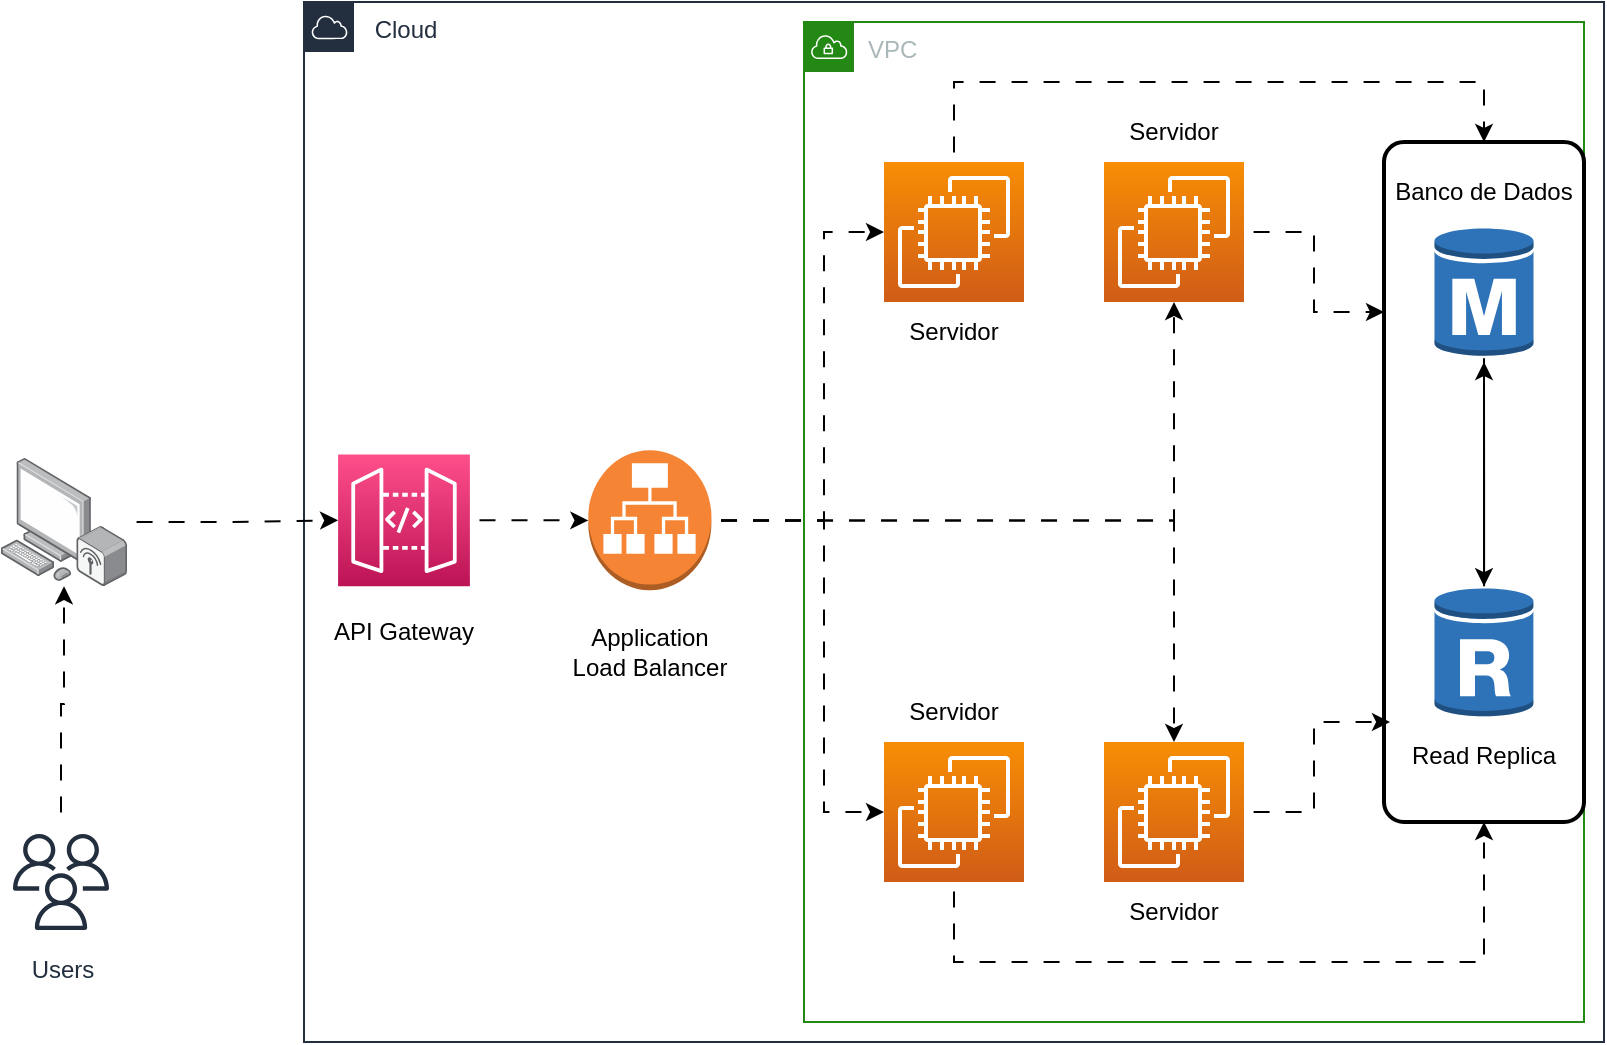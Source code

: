 <mxfile version="21.7.2" type="github">
  <diagram name="Página-1" id="aRoDTyTmED98InQfg9mz">
    <mxGraphModel dx="1354" dy="578" grid="1" gridSize="10" guides="1" tooltips="1" connect="1" arrows="1" fold="1" page="1" pageScale="1" pageWidth="827" pageHeight="1169" math="0" shadow="0">
      <root>
        <mxCell id="0" />
        <mxCell id="1" parent="0" />
        <mxCell id="GrXOFnssaMWVDJCj0Y9l-27" style="edgeStyle=orthogonalEdgeStyle;rounded=0;orthogonalLoop=1;jettySize=auto;html=1;flowAnimation=1;" edge="1" parent="1" source="GrXOFnssaMWVDJCj0Y9l-1" target="GrXOFnssaMWVDJCj0Y9l-7">
          <mxGeometry relative="1" as="geometry" />
        </mxCell>
        <mxCell id="GrXOFnssaMWVDJCj0Y9l-1" value="Users" style="sketch=0;outlineConnect=0;fontColor=#232F3E;gradientColor=none;strokeColor=#232F3E;fillColor=#ffffff;dashed=0;verticalLabelPosition=bottom;verticalAlign=top;align=center;html=1;fontSize=12;fontStyle=0;aspect=fixed;shape=mxgraph.aws4.resourceIcon;resIcon=mxgraph.aws4.users;" vertex="1" parent="1">
          <mxGeometry x="18.5" y="450" width="60" height="60" as="geometry" />
        </mxCell>
        <mxCell id="GrXOFnssaMWVDJCj0Y9l-4" value="VPC" style="points=[[0,0],[0.25,0],[0.5,0],[0.75,0],[1,0],[1,0.25],[1,0.5],[1,0.75],[1,1],[0.75,1],[0.5,1],[0.25,1],[0,1],[0,0.75],[0,0.5],[0,0.25]];outlineConnect=0;gradientColor=none;html=1;whiteSpace=wrap;fontSize=12;fontStyle=0;container=1;pointerEvents=0;collapsible=0;recursiveResize=0;shape=mxgraph.aws4.group;grIcon=mxgraph.aws4.group_vpc;strokeColor=#248814;fillColor=none;verticalAlign=top;align=left;spacingLeft=30;fontColor=#AAB7B8;dashed=0;" vertex="1" parent="1">
          <mxGeometry x="420" y="50" width="390" height="500" as="geometry" />
        </mxCell>
        <mxCell id="GrXOFnssaMWVDJCj0Y9l-6" value="&amp;nbsp;Cloud" style="points=[[0,0],[0.25,0],[0.5,0],[0.75,0],[1,0],[1,0.25],[1,0.5],[1,0.75],[1,1],[0.75,1],[0.5,1],[0.25,1],[0,1],[0,0.75],[0,0.5],[0,0.25]];outlineConnect=0;gradientColor=none;html=1;whiteSpace=wrap;fontSize=12;fontStyle=0;container=1;pointerEvents=0;collapsible=0;recursiveResize=0;shape=mxgraph.aws4.group;grIcon=mxgraph.aws4.group_aws_cloud;strokeColor=#232F3E;fillColor=none;verticalAlign=top;align=left;spacingLeft=30;fontColor=#232F3E;dashed=0;" vertex="1" parent="1">
          <mxGeometry x="170" y="40" width="650" height="520" as="geometry" />
        </mxCell>
        <mxCell id="GrXOFnssaMWVDJCj0Y9l-10" value="Application&lt;br&gt;Load Balancer" style="text;html=1;strokeColor=none;fillColor=none;align=center;verticalAlign=middle;whiteSpace=wrap;rounded=0;" vertex="1" parent="GrXOFnssaMWVDJCj0Y9l-6">
          <mxGeometry x="122.95" y="310.1" width="100" height="30" as="geometry" />
        </mxCell>
        <mxCell id="GrXOFnssaMWVDJCj0Y9l-11" value="API Gateway" style="text;html=1;strokeColor=none;fillColor=none;align=center;verticalAlign=middle;whiteSpace=wrap;rounded=0;" vertex="1" parent="GrXOFnssaMWVDJCj0Y9l-6">
          <mxGeometry y="300" width="100" height="30" as="geometry" />
        </mxCell>
        <mxCell id="GrXOFnssaMWVDJCj0Y9l-35" style="edgeStyle=orthogonalEdgeStyle;rounded=0;orthogonalLoop=1;jettySize=auto;html=1;" edge="1" parent="GrXOFnssaMWVDJCj0Y9l-6" source="GrXOFnssaMWVDJCj0Y9l-12" target="GrXOFnssaMWVDJCj0Y9l-13">
          <mxGeometry relative="1" as="geometry" />
        </mxCell>
        <mxCell id="GrXOFnssaMWVDJCj0Y9l-12" value="" style="outlineConnect=0;dashed=0;verticalLabelPosition=bottom;verticalAlign=top;align=center;html=1;shape=mxgraph.aws3.rds_db_instance;fillColor=#2E73B8;gradientColor=none;" vertex="1" parent="GrXOFnssaMWVDJCj0Y9l-6">
          <mxGeometry x="565.25" y="112.1" width="49.5" height="66" as="geometry" />
        </mxCell>
        <mxCell id="GrXOFnssaMWVDJCj0Y9l-36" style="edgeStyle=orthogonalEdgeStyle;rounded=0;orthogonalLoop=1;jettySize=auto;html=1;" edge="1" parent="GrXOFnssaMWVDJCj0Y9l-6" source="GrXOFnssaMWVDJCj0Y9l-13">
          <mxGeometry relative="1" as="geometry">
            <mxPoint x="590" y="180" as="targetPoint" />
          </mxGeometry>
        </mxCell>
        <mxCell id="GrXOFnssaMWVDJCj0Y9l-13" value="" style="outlineConnect=0;dashed=0;verticalLabelPosition=bottom;verticalAlign=top;align=center;html=1;shape=mxgraph.aws3.rds_db_instance_read_replica;fillColor=#2E73B8;gradientColor=none;" vertex="1" parent="GrXOFnssaMWVDJCj0Y9l-6">
          <mxGeometry x="565.25" y="292.1" width="49.5" height="66" as="geometry" />
        </mxCell>
        <mxCell id="GrXOFnssaMWVDJCj0Y9l-15" value="Read Replica" style="text;html=1;strokeColor=none;fillColor=none;align=center;verticalAlign=middle;whiteSpace=wrap;rounded=0;" vertex="1" parent="GrXOFnssaMWVDJCj0Y9l-6">
          <mxGeometry x="540" y="362.1" width="100" height="30" as="geometry" />
        </mxCell>
        <mxCell id="GrXOFnssaMWVDJCj0Y9l-16" value="Banco de Dados" style="text;html=1;strokeColor=none;fillColor=none;align=center;verticalAlign=middle;whiteSpace=wrap;rounded=0;" vertex="1" parent="GrXOFnssaMWVDJCj0Y9l-6">
          <mxGeometry x="540" y="80.0" width="100" height="30" as="geometry" />
        </mxCell>
        <mxCell id="GrXOFnssaMWVDJCj0Y9l-29" style="edgeStyle=orthogonalEdgeStyle;rounded=0;orthogonalLoop=1;jettySize=auto;html=1;flowAnimation=1;" edge="1" parent="GrXOFnssaMWVDJCj0Y9l-6" source="GrXOFnssaMWVDJCj0Y9l-17" target="GrXOFnssaMWVDJCj0Y9l-18">
          <mxGeometry relative="1" as="geometry" />
        </mxCell>
        <mxCell id="GrXOFnssaMWVDJCj0Y9l-17" value="" style="sketch=0;points=[[0,0,0],[0.25,0,0],[0.5,0,0],[0.75,0,0],[1,0,0],[0,1,0],[0.25,1,0],[0.5,1,0],[0.75,1,0],[1,1,0],[0,0.25,0],[0,0.5,0],[0,0.75,0],[1,0.25,0],[1,0.5,0],[1,0.75,0]];outlineConnect=0;fontColor=#232F3E;gradientColor=#FF4F8B;gradientDirection=north;fillColor=#BC1356;strokeColor=#ffffff;dashed=0;verticalLabelPosition=bottom;verticalAlign=top;align=center;html=1;fontSize=12;fontStyle=0;aspect=fixed;shape=mxgraph.aws4.resourceIcon;resIcon=mxgraph.aws4.api_gateway;" vertex="1" parent="GrXOFnssaMWVDJCj0Y9l-6">
          <mxGeometry x="17.05" y="226.2" width="65.9" height="65.9" as="geometry" />
        </mxCell>
        <mxCell id="GrXOFnssaMWVDJCj0Y9l-30" style="edgeStyle=orthogonalEdgeStyle;rounded=0;orthogonalLoop=1;jettySize=auto;html=1;entryX=0;entryY=0.5;entryDx=0;entryDy=0;entryPerimeter=0;flowAnimation=1;" edge="1" parent="GrXOFnssaMWVDJCj0Y9l-6" source="GrXOFnssaMWVDJCj0Y9l-18" target="GrXOFnssaMWVDJCj0Y9l-19">
          <mxGeometry relative="1" as="geometry">
            <Array as="points">
              <mxPoint x="260" y="259" />
              <mxPoint x="260" y="115" />
            </Array>
          </mxGeometry>
        </mxCell>
        <mxCell id="GrXOFnssaMWVDJCj0Y9l-31" style="edgeStyle=orthogonalEdgeStyle;rounded=0;orthogonalLoop=1;jettySize=auto;html=1;entryX=0;entryY=0.5;entryDx=0;entryDy=0;entryPerimeter=0;flowAnimation=1;" edge="1" parent="GrXOFnssaMWVDJCj0Y9l-6" source="GrXOFnssaMWVDJCj0Y9l-18" target="GrXOFnssaMWVDJCj0Y9l-20">
          <mxGeometry relative="1" as="geometry">
            <Array as="points">
              <mxPoint x="260" y="259" />
              <mxPoint x="260" y="405" />
            </Array>
          </mxGeometry>
        </mxCell>
        <mxCell id="GrXOFnssaMWVDJCj0Y9l-32" style="edgeStyle=orthogonalEdgeStyle;rounded=0;orthogonalLoop=1;jettySize=auto;html=1;flowAnimation=1;" edge="1" parent="GrXOFnssaMWVDJCj0Y9l-6" source="GrXOFnssaMWVDJCj0Y9l-18" target="GrXOFnssaMWVDJCj0Y9l-21">
          <mxGeometry relative="1" as="geometry" />
        </mxCell>
        <mxCell id="GrXOFnssaMWVDJCj0Y9l-34" style="edgeStyle=orthogonalEdgeStyle;rounded=0;orthogonalLoop=1;jettySize=auto;html=1;flowAnimation=1;" edge="1" parent="GrXOFnssaMWVDJCj0Y9l-6" source="GrXOFnssaMWVDJCj0Y9l-18" target="GrXOFnssaMWVDJCj0Y9l-22">
          <mxGeometry relative="1" as="geometry" />
        </mxCell>
        <mxCell id="GrXOFnssaMWVDJCj0Y9l-18" value="" style="outlineConnect=0;dashed=0;verticalLabelPosition=bottom;verticalAlign=top;align=center;html=1;shape=mxgraph.aws3.application_load_balancer;fillColor=#F58534;gradientColor=none;" vertex="1" parent="GrXOFnssaMWVDJCj0Y9l-6">
          <mxGeometry x="142.17" y="224.15" width="61.55" height="70" as="geometry" />
        </mxCell>
        <mxCell id="GrXOFnssaMWVDJCj0Y9l-43" style="edgeStyle=orthogonalEdgeStyle;rounded=0;orthogonalLoop=1;jettySize=auto;html=1;entryX=0.5;entryY=0;entryDx=0;entryDy=0;flowAnimation=1;" edge="1" parent="GrXOFnssaMWVDJCj0Y9l-6" source="GrXOFnssaMWVDJCj0Y9l-19" target="GrXOFnssaMWVDJCj0Y9l-41">
          <mxGeometry relative="1" as="geometry">
            <Array as="points">
              <mxPoint x="325" y="40" />
              <mxPoint x="590" y="40" />
            </Array>
          </mxGeometry>
        </mxCell>
        <mxCell id="GrXOFnssaMWVDJCj0Y9l-19" value="" style="sketch=0;points=[[0,0,0],[0.25,0,0],[0.5,0,0],[0.75,0,0],[1,0,0],[0,1,0],[0.25,1,0],[0.5,1,0],[0.75,1,0],[1,1,0],[0,0.25,0],[0,0.5,0],[0,0.75,0],[1,0.25,0],[1,0.5,0],[1,0.75,0]];outlineConnect=0;fontColor=#232F3E;gradientColor=#F78E04;gradientDirection=north;fillColor=#D05C17;strokeColor=#ffffff;dashed=0;verticalLabelPosition=bottom;verticalAlign=top;align=center;html=1;fontSize=12;fontStyle=0;aspect=fixed;shape=mxgraph.aws4.resourceIcon;resIcon=mxgraph.aws4.ec2;" vertex="1" parent="GrXOFnssaMWVDJCj0Y9l-6">
          <mxGeometry x="290" y="80" width="70" height="70" as="geometry" />
        </mxCell>
        <mxCell id="GrXOFnssaMWVDJCj0Y9l-45" style="edgeStyle=orthogonalEdgeStyle;rounded=0;orthogonalLoop=1;jettySize=auto;html=1;entryX=0.5;entryY=1;entryDx=0;entryDy=0;flowAnimation=1;" edge="1" parent="GrXOFnssaMWVDJCj0Y9l-6" source="GrXOFnssaMWVDJCj0Y9l-20" target="GrXOFnssaMWVDJCj0Y9l-41">
          <mxGeometry relative="1" as="geometry">
            <Array as="points">
              <mxPoint x="325" y="480" />
              <mxPoint x="590" y="480" />
            </Array>
          </mxGeometry>
        </mxCell>
        <mxCell id="GrXOFnssaMWVDJCj0Y9l-20" value="" style="sketch=0;points=[[0,0,0],[0.25,0,0],[0.5,0,0],[0.75,0,0],[1,0,0],[0,1,0],[0.25,1,0],[0.5,1,0],[0.75,1,0],[1,1,0],[0,0.25,0],[0,0.5,0],[0,0.75,0],[1,0.25,0],[1,0.5,0],[1,0.75,0]];outlineConnect=0;fontColor=#232F3E;gradientColor=#F78E04;gradientDirection=north;fillColor=#D05C17;strokeColor=#ffffff;dashed=0;verticalLabelPosition=bottom;verticalAlign=top;align=center;html=1;fontSize=12;fontStyle=0;aspect=fixed;shape=mxgraph.aws4.resourceIcon;resIcon=mxgraph.aws4.ec2;" vertex="1" parent="GrXOFnssaMWVDJCj0Y9l-6">
          <mxGeometry x="290" y="370" width="70" height="70" as="geometry" />
        </mxCell>
        <mxCell id="GrXOFnssaMWVDJCj0Y9l-46" style="edgeStyle=orthogonalEdgeStyle;rounded=0;orthogonalLoop=1;jettySize=auto;html=1;entryX=0.03;entryY=0.853;entryDx=0;entryDy=0;entryPerimeter=0;flowAnimation=1;" edge="1" parent="GrXOFnssaMWVDJCj0Y9l-6" source="GrXOFnssaMWVDJCj0Y9l-21" target="GrXOFnssaMWVDJCj0Y9l-41">
          <mxGeometry relative="1" as="geometry" />
        </mxCell>
        <mxCell id="GrXOFnssaMWVDJCj0Y9l-21" value="" style="sketch=0;points=[[0,0,0],[0.25,0,0],[0.5,0,0],[0.75,0,0],[1,0,0],[0,1,0],[0.25,1,0],[0.5,1,0],[0.75,1,0],[1,1,0],[0,0.25,0],[0,0.5,0],[0,0.75,0],[1,0.25,0],[1,0.5,0],[1,0.75,0]];outlineConnect=0;fontColor=#232F3E;gradientColor=#F78E04;gradientDirection=north;fillColor=#D05C17;strokeColor=#ffffff;dashed=0;verticalLabelPosition=bottom;verticalAlign=top;align=center;html=1;fontSize=12;fontStyle=0;aspect=fixed;shape=mxgraph.aws4.resourceIcon;resIcon=mxgraph.aws4.ec2;" vertex="1" parent="GrXOFnssaMWVDJCj0Y9l-6">
          <mxGeometry x="400" y="370" width="70" height="70" as="geometry" />
        </mxCell>
        <mxCell id="GrXOFnssaMWVDJCj0Y9l-44" style="edgeStyle=orthogonalEdgeStyle;rounded=0;orthogonalLoop=1;jettySize=auto;html=1;entryX=0;entryY=0.25;entryDx=0;entryDy=0;flowAnimation=1;" edge="1" parent="GrXOFnssaMWVDJCj0Y9l-6" source="GrXOFnssaMWVDJCj0Y9l-22" target="GrXOFnssaMWVDJCj0Y9l-41">
          <mxGeometry relative="1" as="geometry" />
        </mxCell>
        <mxCell id="GrXOFnssaMWVDJCj0Y9l-22" value="" style="sketch=0;points=[[0,0,0],[0.25,0,0],[0.5,0,0],[0.75,0,0],[1,0,0],[0,1,0],[0.25,1,0],[0.5,1,0],[0.75,1,0],[1,1,0],[0,0.25,0],[0,0.5,0],[0,0.75,0],[1,0.25,0],[1,0.5,0],[1,0.75,0]];outlineConnect=0;fontColor=#232F3E;gradientColor=#F78E04;gradientDirection=north;fillColor=#D05C17;strokeColor=#ffffff;dashed=0;verticalLabelPosition=bottom;verticalAlign=top;align=center;html=1;fontSize=12;fontStyle=0;aspect=fixed;shape=mxgraph.aws4.resourceIcon;resIcon=mxgraph.aws4.ec2;" vertex="1" parent="GrXOFnssaMWVDJCj0Y9l-6">
          <mxGeometry x="400" y="80" width="70" height="70" as="geometry" />
        </mxCell>
        <mxCell id="GrXOFnssaMWVDJCj0Y9l-23" value="Servidor" style="text;html=1;strokeColor=none;fillColor=none;align=center;verticalAlign=middle;whiteSpace=wrap;rounded=0;" vertex="1" parent="GrXOFnssaMWVDJCj0Y9l-6">
          <mxGeometry x="275" y="150" width="100" height="30" as="geometry" />
        </mxCell>
        <mxCell id="GrXOFnssaMWVDJCj0Y9l-24" value="Servidor" style="text;html=1;strokeColor=none;fillColor=none;align=center;verticalAlign=middle;whiteSpace=wrap;rounded=0;" vertex="1" parent="GrXOFnssaMWVDJCj0Y9l-6">
          <mxGeometry x="385" y="50" width="100" height="30" as="geometry" />
        </mxCell>
        <mxCell id="GrXOFnssaMWVDJCj0Y9l-25" value="Servidor" style="text;html=1;strokeColor=none;fillColor=none;align=center;verticalAlign=middle;whiteSpace=wrap;rounded=0;" vertex="1" parent="GrXOFnssaMWVDJCj0Y9l-6">
          <mxGeometry x="275" y="340.1" width="100" height="30" as="geometry" />
        </mxCell>
        <mxCell id="GrXOFnssaMWVDJCj0Y9l-26" value="Servidor" style="text;html=1;strokeColor=none;fillColor=none;align=center;verticalAlign=middle;whiteSpace=wrap;rounded=0;" vertex="1" parent="GrXOFnssaMWVDJCj0Y9l-6">
          <mxGeometry x="385" y="440" width="100" height="30" as="geometry" />
        </mxCell>
        <mxCell id="GrXOFnssaMWVDJCj0Y9l-41" value="" style="rounded=1;arcSize=10;dashed=0;fillColor=none;gradientColor=none;strokeWidth=2;" vertex="1" parent="GrXOFnssaMWVDJCj0Y9l-6">
          <mxGeometry x="540" y="70" width="100" height="340" as="geometry" />
        </mxCell>
        <mxCell id="GrXOFnssaMWVDJCj0Y9l-28" style="edgeStyle=orthogonalEdgeStyle;rounded=0;orthogonalLoop=1;jettySize=auto;html=1;flowAnimation=1;" edge="1" parent="1" source="GrXOFnssaMWVDJCj0Y9l-7" target="GrXOFnssaMWVDJCj0Y9l-17">
          <mxGeometry relative="1" as="geometry" />
        </mxCell>
        <mxCell id="GrXOFnssaMWVDJCj0Y9l-7" value="" style="image;points=[];aspect=fixed;html=1;align=center;shadow=0;dashed=0;image=img/lib/allied_telesis/computer_and_terminals/Personal_Computer_Wireless.svg;" vertex="1" parent="1">
          <mxGeometry x="18.5" y="267.9" width="63" height="64.2" as="geometry" />
        </mxCell>
      </root>
    </mxGraphModel>
  </diagram>
</mxfile>
